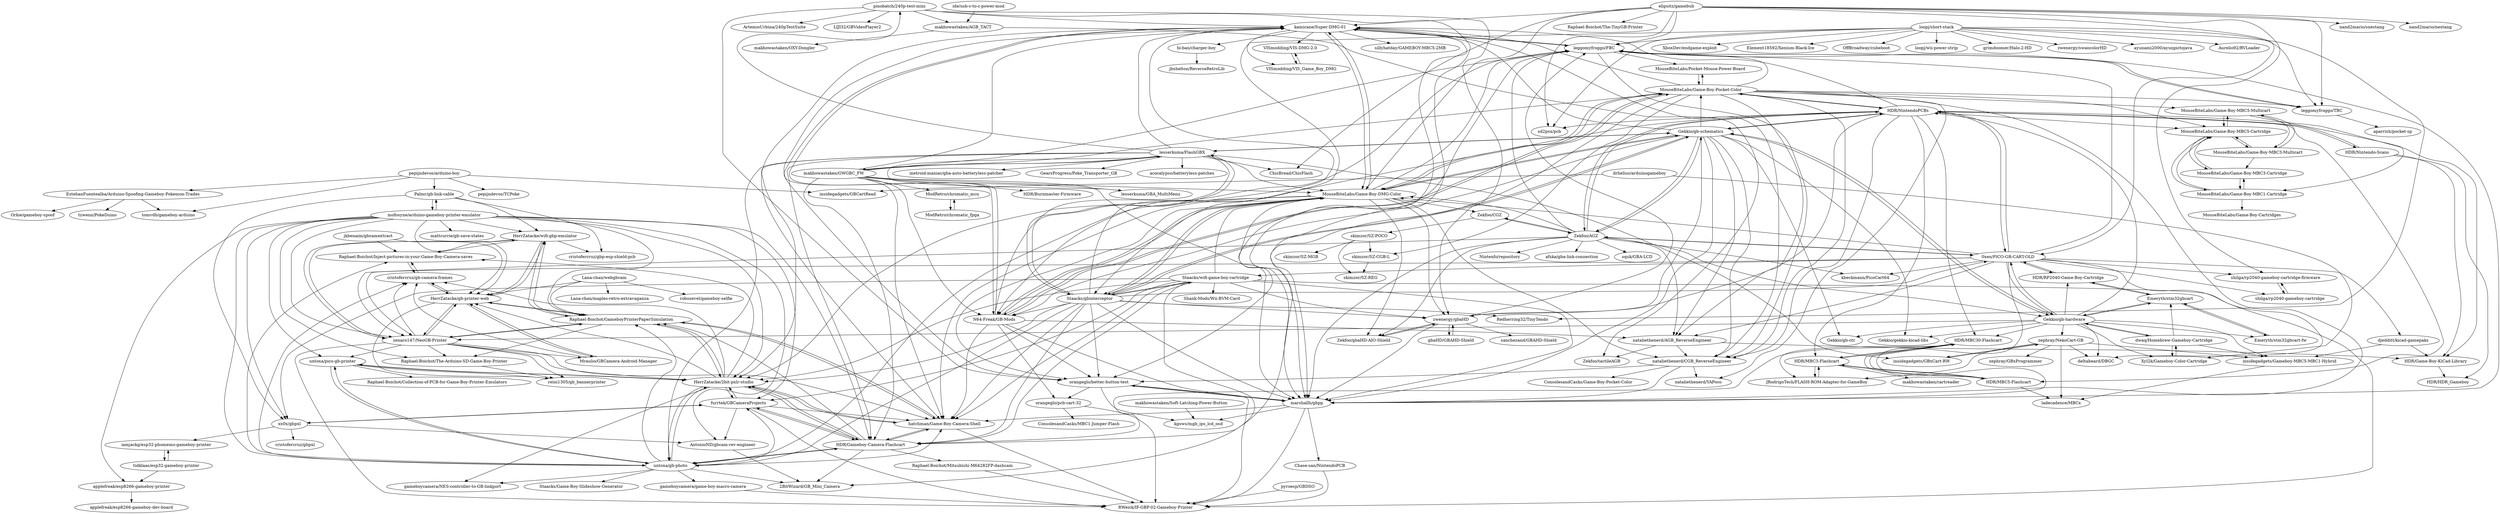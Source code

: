 digraph G {
"EstebanFuentealba/Arduino-Spoofing-Gameboy-Pokemon-Trades" -> "tzwenn/PokeDuino"
"EstebanFuentealba/Arduino-Spoofing-Gameboy-Pokemon-Trades" -> "tomvdb/gameboy-arduino"
"EstebanFuentealba/Arduino-Spoofing-Gameboy-Pokemon-Trades" -> "Orkie/gameboy-spoof"
"pinobatch/240p-test-mini" -> "ArtemioUrbina/240pTestSuite" ["e"=1]
"pinobatch/240p-test-mini" -> "orangeglo/better-button-test"
"pinobatch/240p-test-mini" -> "marshallh/gbpp"
"pinobatch/240p-test-mini" -> "makhowastaken/AGB_TACT"
"pinobatch/240p-test-mini" -> "kamicane/Super-DMG-01"
"pinobatch/240p-test-mini" -> "LIJI32/GBVideoPlayer2" ["e"=1]
"pinobatch/240p-test-mini" -> "zwenergy/gbaHD"
"HDR/Game-Boy-KiCad-Library" -> "HDR/HDR_Gameboy"
"pyroesp/GBDSO" -> "RWeick/IF-GBP-02-Gameboy-Printer"
"HDR/MBC3-Flashcart" -> "HDR/MBC30-Flashcart"
"HDR/MBC3-Flashcart" -> "HDR/MBC5-Flashcart"
"HDR/MBC3-Flashcart" -> "JRodrigoTech/FLASH-ROM-Adapter-for-GameBoy"
"HDR/MBC3-Flashcart" -> "makhowastaken/cartreader"
"insidegadgets/Gameboy-MBC5-MBC1-Hybrid" -> "ladecadence/MBCx"
"jkbenaim/gbcamextract" -> "Raphael-Boichot/Inject-pictures-in-your-Game-Boy-Camera-saves"
"jkbenaim/gbcamextract" -> "HerrZatacke/gb-printer-web"
"tidklaas/esp32-gameboy-printer" -> "iamjackg/esp32-phomemo-gameboy-printer"
"tidklaas/esp32-gameboy-printer" -> "applefreak/esp8266-gameboy-printer"
"Raphael-Boichot/GameboyPrinterPaperSimulation" -> "HerrZatacke/gb-printer-web"
"Raphael-Boichot/GameboyPrinterPaperSimulation" -> "hatchman/Game-Boy-Camera-Shell"
"Raphael-Boichot/GameboyPrinterPaperSimulation" -> "Raphael-Boichot/The-Arduino-SD-Game-Boy-Printer"
"Raphael-Boichot/GameboyPrinterPaperSimulation" -> "HerrZatacke/2bit-pxlr-studio"
"Raphael-Boichot/GameboyPrinterPaperSimulation" -> "zenaro147/NeoGB-Printer"
"Raphael-Boichot/GameboyPrinterPaperSimulation" -> "HerrZatacke/wifi-gbp-emulator"
"zwenergy/gbaHD" -> "gbaHD/GBAHD-Shield"
"zwenergy/gbaHD" -> "Zekfoo/gbaHD-AIO-Shield"
"zwenergy/gbaHD" -> "sanchezand/GBAHD-Shield"
"zwenergy/gbaHD" -> "marshallh/gbpp"
"zwenergy/gbaHD" -> "leggomyfroggo/FBC"
"HDR/NintendoPCBs" -> "HDR/Nintendo-Scans"
"HDR/NintendoPCBs" -> "HDR/MBC30-Flashcart"
"HDR/NintendoPCBs" -> "HDR/MBC3-Flashcart"
"HDR/NintendoPCBs" -> "N64-Freak/GB-Mods"
"HDR/NintendoPCBs" -> "HDR/Game-Boy-KiCad-Library"
"HDR/NintendoPCBs" -> "0xen/PICO-GB-CART-OLD"
"HDR/NintendoPCBs" -> "HDR/MBC5-Flashcart"
"HDR/NintendoPCBs" -> "MouseBiteLabs/Game-Boy-Pocket-Color"
"HDR/NintendoPCBs" -> "nataliethenerd/CGB_ReverseEngineer"
"HDR/NintendoPCBs" -> "kamicane/Super-DMG-01"
"HDR/NintendoPCBs" -> "Zekfoo/AGZ"
"HDR/NintendoPCBs" -> "MouseBiteLabs/Game-Boy-MBC5-Cartridge"
"HDR/NintendoPCBs" -> "sd2psx/pcb" ["e"=1]
"HDR/NintendoPCBs" -> "zwenergy/gbaHD"
"HDR/NintendoPCBs" -> "Gekkio/gb-schematics"
"Emeryth/stm32gbcart" -> "Emeryth/stm32gbcart-fw"
"Emeryth/stm32gbcart" -> "HDR/RP2040-Game-Boy-Cartridge"
"Emeryth/stm32gbcart" -> "Gekkio/gb-hardware"
"Gekkio/gb-schematics" -> "Gekkio/gb-hardware"
"Gekkio/gb-schematics" -> "Zekfoo/AGZ"
"Gekkio/gb-schematics" -> "kamicane/Super-DMG-01"
"Gekkio/gb-schematics" -> "Gekkio/gb-ctr" ["e"=1]
"Gekkio/gb-schematics" -> "MouseBiteLabs/Game-Boy-DMG-Color"
"Gekkio/gb-schematics" -> "N64-Freak/GB-Mods"
"Gekkio/gb-schematics" -> "Staacks/gbinterceptor"
"Gekkio/gb-schematics" -> "nataliethenerd/AGB_ReverseEngineer"
"Gekkio/gb-schematics" -> "marshallh/gbpp"
"Gekkio/gb-schematics" -> "lesserkuma/FlashGBX"
"Gekkio/gb-schematics" -> "zwenergy/gbaHD"
"Gekkio/gb-schematics" -> "MouseBiteLabs/Game-Boy-Pocket-Color"
"Gekkio/gb-schematics" -> "HDR/NintendoPCBs"
"Gekkio/gb-schematics" -> "Gekkio/gekkio-kicad-libs"
"Gekkio/gb-schematics" -> "nataliethenerd/CGB_ReverseEngineer"
"djedditt/kicad-gamepaks" -> "HDR/Game-Boy-KiCad-Library"
"djedditt/kicad-gamepaks" -> "insidegadgets/Gameboy-MBC5-MBC1-Hybrid"
"HDR/MBC5-Flashcart" -> "HDR/MBC3-Flashcart"
"HDR/MBC5-Flashcart" -> "HDR/MBC30-Flashcart"
"HDR/MBC5-Flashcart" -> "ladecadence/MBCx"
"lesserkuma/FlashGBX" -> "metroid-maniac/gba-auto-batteryless-patcher" ["e"=1]
"lesserkuma/FlashGBX" -> "HDR/Gameboy-Camera-Flashcart"
"lesserkuma/FlashGBX" -> "Gekkio/gb-schematics"
"lesserkuma/FlashGBX" -> "makhowastaken/GWGBC_FW"
"lesserkuma/FlashGBX" -> "insidegadgets/GBxCart-RW"
"lesserkuma/FlashGBX" -> "untoxa/gb-photo"
"lesserkuma/FlashGBX" -> "GearsProgress/Poke_Transporter_GB" ["e"=1]
"lesserkuma/FlashGBX" -> "acocalypso/batteryless-patches" ["e"=1]
"lesserkuma/FlashGBX" -> "MouseBiteLabs/Game-Boy-DMG-Color"
"lesserkuma/FlashGBX" -> "Staacks/gbinterceptor"
"lesserkuma/FlashGBX" -> "pinobatch/240p-test-mini"
"lesserkuma/FlashGBX" -> "lesserkuma/GBA_MultiMenu" ["e"=1]
"lesserkuma/FlashGBX" -> "ChisBread/ChisFlash" ["e"=1]
"lesserkuma/FlashGBX" -> "HerrZatacke/2bit-pxlr-studio"
"lesserkuma/FlashGBX" -> "kamicane/Super-DMG-01"
"HDR/MBC30-Flashcart" -> "HDR/MBC3-Flashcart"
"HDR/MBC30-Flashcart" -> "HDR/MBC5-Flashcart"
"HDR/MBC30-Flashcart" -> "JRodrigoTech/FLASH-ROM-Adapter-for-GameBoy"
"HDR/MBC30-Flashcart" -> "HDR/Gameboy-Camera-Flashcart"
"HDR/Gameboy-Camera-Flashcart" -> "hatchman/Game-Boy-Camera-Shell"
"HDR/Gameboy-Camera-Flashcart" -> "HerrZatacke/2bit-pxlr-studio"
"HDR/Gameboy-Camera-Flashcart" -> "untoxa/gb-photo"
"HDR/Gameboy-Camera-Flashcart" -> "2BitWizard/GB_Mini_Camera"
"HDR/Gameboy-Camera-Flashcart" -> "furrtek/GBCameraProjects"
"HDR/Gameboy-Camera-Flashcart" -> "Raphael-Boichot/GameboyPrinterPaperSimulation"
"HDR/Gameboy-Camera-Flashcart" -> "Raphael-Boichot/Mitsubishi-M64282FP-dashcam"
"HerrZatacke/wifi-gbp-emulator" -> "cristofercruz/gbp-esp-shield-pcb"
"HerrZatacke/wifi-gbp-emulator" -> "HerrZatacke/gb-printer-web"
"HerrZatacke/wifi-gbp-emulator" -> "Raphael-Boichot/GameboyPrinterPaperSimulation"
"HerrZatacke/wifi-gbp-emulator" -> "zenaro147/NeoGB-Printer"
"HerrZatacke/wifi-gbp-emulator" -> "Raphael-Boichot/Inject-pictures-in-your-Game-Boy-Camera-saves"
"Raphael-Boichot/The-Arduino-SD-Game-Boy-Printer" -> "reini1305/gb_bannerprinter"
"Emeryth/stm32gbcart-fw" -> "Emeryth/stm32gbcart"
"xx0x/gbpxl" -> "furrtek/GBCameraProjects"
"xx0x/gbpxl" -> "cristofercruz/gbpxl"
"xx0x/gbpxl" -> "AntonioND/gbcam-rev-engineer"
"xx0x/gbpxl" -> "iamjackg/esp32-phomemo-gameboy-printer"
"Xyl2k/Gameboy-Color-Cartridge" -> "dwaq/Homebrew-Gameboy-Cartridge"
"makhowastaken/Soft-Latching-Power-Button" -> "kgsws/mgb_ips_lcd_osd"
"cristofercruz/gb-camera-frames" -> "HerrZatacke/gb-printer-web"
"cristofercruz/gb-camera-frames" -> "Raphael-Boichot/Inject-pictures-in-your-Game-Boy-Camera-saves"
"makhowastaken/AGB_TACT" -> "makhowastaken/OXY-Dongler"
"makhowastaken/AGB_TACT" -> "Zekfoo/tactileAGB"
"HerrZatacke/gb-printer-web" -> "cristofercruz/gb-camera-frames"
"HerrZatacke/gb-printer-web" -> "Raphael-Boichot/GameboyPrinterPaperSimulation"
"HerrZatacke/gb-printer-web" -> "HerrZatacke/wifi-gbp-emulator"
"HerrZatacke/gb-printer-web" -> "Mraulio/GBCamera-Android-Manager"
"HerrZatacke/gb-printer-web" -> "zenaro147/NeoGB-Printer"
"HerrZatacke/gb-printer-web" -> "reini1305/gb_bannerprinter"
"zenaro147/NeoGB-Printer" -> "Raphael-Boichot/GameboyPrinterPaperSimulation"
"zenaro147/NeoGB-Printer" -> "HerrZatacke/wifi-gbp-emulator"
"zenaro147/NeoGB-Printer" -> "Mraulio/GBCamera-Android-Manager"
"zenaro147/NeoGB-Printer" -> "hatchman/Game-Boy-Camera-Shell"
"zenaro147/NeoGB-Printer" -> "HerrZatacke/gb-printer-web"
"zenaro147/NeoGB-Printer" -> "cristofercruz/gb-camera-frames"
"zenaro147/NeoGB-Printer" -> "HerrZatacke/2bit-pxlr-studio"
"zenaro147/NeoGB-Printer" -> "reini1305/gb_bannerprinter"
"zenaro147/NeoGB-Printer" -> "untoxa/pico-gb-printer"
"zenaro147/NeoGB-Printer" -> "Raphael-Boichot/The-Arduino-SD-Game-Boy-Printer"
"zenaro147/NeoGB-Printer" -> "RWeick/IF-GBP-02-Gameboy-Printer"
"Lana-chan/webgbcam" -> "Lana-chan/maples-retro-extravaganza"
"Lana-chan/webgbcam" -> "robozevel/gameboy-selfie"
"Lana-chan/webgbcam" -> "HerrZatacke/gb-printer-web"
"Lana-chan/webgbcam" -> "Raphael-Boichot/GameboyPrinterPaperSimulation"
"ide/usb-c-to-c-power-mod" -> "makhowastaken/AGB_TACT"
"Raphael-Boichot/Inject-pictures-in-your-Game-Boy-Camera-saves" -> "cristofercruz/gb-camera-frames"
"pepijndevos/arduino-boy" -> "EstebanFuentealba/Arduino-Spoofing-Gameboy-Pokemon-Trades"
"pepijndevos/arduino-boy" -> "pepijndevos/TCPoke"
"pepijndevos/arduino-boy" -> "Palmr/gb-link-cable"
"pepijndevos/arduino-boy" -> "tomvdb/gameboy-arduino"
"pepijndevos/arduino-boy" -> "insidegadgets/GBCartRead"
"HDR/Nintendo-Scans" -> "HDR/HDR_Gameboy"
"HDR/Nintendo-Scans" -> "HDR/Game-Boy-KiCad-Library"
"HDR/Nintendo-Scans" -> "HDR/NintendoPCBs"
"dwaq/Homebrew-Gameboy-Cartridge" -> "Xyl2k/Gameboy-Color-Cartridge"
"dwaq/Homebrew-Gameboy-Cartridge" -> "Gekkio/gb-hardware"
"dwaq/Homebrew-Gameboy-Cartridge" -> "insidegadgets/Gameboy-MBC5-MBC1-Hybrid"
"dwaq/Homebrew-Gameboy-Cartridge" -> "Emeryth/stm32gbcart"
"0xen/PICO-GB-CART-OLD" -> "HDR/RP2040-Game-Boy-Cartridge"
"0xen/PICO-GB-CART-OLD" -> "Gekkio/gb-hardware"
"0xen/PICO-GB-CART-OLD" -> "deltabeard/DBGC"
"0xen/PICO-GB-CART-OLD" -> "kbeckmann/PicoCart64" ["e"=1]
"0xen/PICO-GB-CART-OLD" -> "shilga/rp2040-gameboy-cartridge"
"0xen/PICO-GB-CART-OLD" -> "HDR/NintendoPCBs"
"0xen/PICO-GB-CART-OLD" -> "marshallh/gbpp"
"0xen/PICO-GB-CART-OLD" -> "leggomyfroggo/FBC"
"0xen/PICO-GB-CART-OLD" -> "shilga/rp2040-gameboy-cartridge-firmware"
"0xen/PICO-GB-CART-OLD" -> "zenaro147/NeoGB-Printer"
"0xen/PICO-GB-CART-OLD" -> "MouseBiteLabs/Game-Boy-DMG-Color"
"0xen/PICO-GB-CART-OLD" -> "Zekfoo/AGZ"
"0xen/PICO-GB-CART-OLD" -> "nataliethenerd/AGB_ReverseEngineer"
"0xen/PICO-GB-CART-OLD" -> "Staacks/wifi-game-boy-cartridge"
"0xen/PICO-GB-CART-OLD" -> "djedditt/kicad-gamepaks"
"HDR/RP2040-Game-Boy-Cartridge" -> "0xen/PICO-GB-CART-OLD"
"HDR/RP2040-Game-Boy-Cartridge" -> "Emeryth/stm32gbcart"
"AntonioND/gbcam-rev-engineer" -> "2BitWizard/GB_Mini_Camera"
"gbaHD/GBAHD-Shield" -> "zwenergy/gbaHD"
"Gekkio/gb-hardware" -> "Gekkio/gb-ctr" ["e"=1]
"Gekkio/gb-hardware" -> "0xen/PICO-GB-CART-OLD"
"Gekkio/gb-hardware" -> "Emeryth/stm32gbcart"
"Gekkio/gb-hardware" -> "dwaq/Homebrew-Gameboy-Cartridge"
"Gekkio/gb-hardware" -> "Gekkio/gb-schematics"
"Gekkio/gb-hardware" -> "Gekkio/gekkio-kicad-libs"
"Gekkio/gb-hardware" -> "Emeryth/stm32gbcart-fw"
"Gekkio/gb-hardware" -> "insidegadgets/Gameboy-MBC5-MBC1-Hybrid"
"Gekkio/gb-hardware" -> "zephray/NekoCart-GB"
"Gekkio/gb-hardware" -> "Xyl2k/Gameboy-Color-Cartridge"
"Gekkio/gb-hardware" -> "zenaro147/NeoGB-Printer"
"Gekkio/gb-hardware" -> "HDR/NintendoPCBs"
"Gekkio/gb-hardware" -> "HDR/RP2040-Game-Boy-Cartridge"
"Gekkio/gb-hardware" -> "HDR/MBC30-Flashcart"
"Gekkio/gb-hardware" -> "deltabeard/DBGC"
"Zekfoo/AGZ" -> "Zekfoo/CGZ"
"Zekfoo/AGZ" -> "Nintenfo/repository"
"Zekfoo/AGZ" -> "Gekkio/gb-schematics"
"Zekfoo/AGZ" -> "MouseBiteLabs/Game-Boy-DMG-Color"
"Zekfoo/AGZ" -> "nataliethenerd/AGB_ReverseEngineer"
"Zekfoo/AGZ" -> "0xen/PICO-GB-CART-OLD"
"Zekfoo/AGZ" -> "HDR/NintendoPCBs"
"Zekfoo/AGZ" -> "Zekfoo/gbaHD-AIO-Shield"
"Zekfoo/AGZ" -> "marshallh/gbpp"
"Zekfoo/AGZ" -> "Gekkio/gb-hardware"
"Zekfoo/AGZ" -> "afska/gba-link-connection" ["e"=1]
"Zekfoo/AGZ" -> "kbeckmann/PicoCart64" ["e"=1]
"Zekfoo/AGZ" -> "leggomyfroggo/FBC"
"Zekfoo/AGZ" -> "zenaro147/NeoGB-Printer"
"Zekfoo/AGZ" -> "squk/GBA-LCD"
"MouseBiteLabs/Game-Boy-DMG-Color" -> "MouseBiteLabs/Game-Boy-Pocket-Color"
"MouseBiteLabs/Game-Boy-DMG-Color" -> "kamicane/Super-DMG-01"
"MouseBiteLabs/Game-Boy-DMG-Color" -> "N64-Freak/GB-Mods"
"MouseBiteLabs/Game-Boy-DMG-Color" -> "marshallh/gbpp"
"MouseBiteLabs/Game-Boy-DMG-Color" -> "orangeglo/better-button-test"
"MouseBiteLabs/Game-Boy-DMG-Color" -> "leggomyfroggo/FBC"
"MouseBiteLabs/Game-Boy-DMG-Color" -> "Zekfoo/gbaHD-AIO-Shield"
"MouseBiteLabs/Game-Boy-DMG-Color" -> "Zekfoo/CGZ"
"MouseBiteLabs/Game-Boy-DMG-Color" -> "nataliethenerd/CGB_ReverseEngineer"
"MouseBiteLabs/Game-Boy-DMG-Color" -> "zwenergy/gbaHD"
"MouseBiteLabs/Game-Boy-DMG-Color" -> "Staacks/gbinterceptor"
"MouseBiteLabs/Game-Boy-DMG-Color" -> "Gekkio/gb-schematics"
"MouseBiteLabs/Game-Boy-DMG-Color" -> "HerrZatacke/2bit-pxlr-studio"
"MouseBiteLabs/Game-Boy-DMG-Color" -> "hatchman/Game-Boy-Camera-Shell"
"MouseBiteLabs/Game-Boy-DMG-Color" -> "untoxa/gb-photo"
"furrtek/GBCameraProjects" -> "HerrZatacke/2bit-pxlr-studio"
"furrtek/GBCameraProjects" -> "hatchman/Game-Boy-Camera-Shell"
"furrtek/GBCameraProjects" -> "RWeick/IF-GBP-02-Gameboy-Printer"
"furrtek/GBCameraProjects" -> "HDR/Gameboy-Camera-Flashcart"
"furrtek/GBCameraProjects" -> "xx0x/gbpxl"
"furrtek/GBCameraProjects" -> "AntonioND/gbcam-rev-engineer"
"HerrZatacke/2bit-pxlr-studio" -> "HDR/Gameboy-Camera-Flashcart"
"HerrZatacke/2bit-pxlr-studio" -> "hatchman/Game-Boy-Camera-Shell"
"HerrZatacke/2bit-pxlr-studio" -> "untoxa/gb-photo"
"HerrZatacke/2bit-pxlr-studio" -> "cristofercruz/gb-camera-frames"
"HerrZatacke/2bit-pxlr-studio" -> "gameboycamera/NES-controller-to-GB-linkport"
"HerrZatacke/2bit-pxlr-studio" -> "Raphael-Boichot/GameboyPrinterPaperSimulation"
"HerrZatacke/2bit-pxlr-studio" -> "furrtek/GBCameraProjects"
"HerrZatacke/2bit-pxlr-studio" -> "untoxa/pico-gb-printer"
"HerrZatacke/2bit-pxlr-studio" -> "Raphael-Boichot/Inject-pictures-in-your-Game-Boy-Camera-saves"
"HerrZatacke/2bit-pxlr-studio" -> "HerrZatacke/gb-printer-web"
"Staacks/wifi-game-boy-cartridge" -> "Staacks/gbinterceptor"
"Staacks/wifi-game-boy-cartridge" -> "hatchman/Game-Boy-Camera-Shell"
"Staacks/wifi-game-boy-cartridge" -> "xx0x/gbpxl"
"Staacks/wifi-game-boy-cartridge" -> "marshallh/gbpp"
"Staacks/wifi-game-boy-cartridge" -> "RWeick/IF-GBP-02-Gameboy-Printer"
"Staacks/wifi-game-boy-cartridge" -> "furrtek/GBCameraProjects"
"Staacks/wifi-game-boy-cartridge" -> "HerrZatacke/2bit-pxlr-studio"
"Staacks/wifi-game-boy-cartridge" -> "MouseBiteLabs/Game-Boy-DMG-Color"
"Staacks/wifi-game-boy-cartridge" -> "zwenergy/gbaHD"
"Staacks/wifi-game-boy-cartridge" -> "HDR/Gameboy-Camera-Flashcart"
"Staacks/wifi-game-boy-cartridge" -> "Shank-Mods/Wii-BVM-Card"
"Staacks/wifi-game-boy-cartridge" -> "2BitWizard/GB_Mini_Camera"
"Zekfoo/CGZ" -> "Zekfoo/AGZ"
"Zekfoo/CGZ" -> "skimzor/SZ-POCO"
"Zekfoo/gbaHD-AIO-Shield" -> "zwenergy/gbaHD"
"marshallh/gbpp" -> "orangeglo/better-button-test"
"marshallh/gbpp" -> "RWeick/IF-GBP-02-Gameboy-Printer"
"marshallh/gbpp" -> "kgsws/mgb_ips_lcd_osd"
"marshallh/gbpp" -> "Chase-san/NintendoPCB"
"marshallh/gbpp" -> "hatchman/Game-Boy-Camera-Shell"
"iamjackg/esp32-phomemo-gameboy-printer" -> "tidklaas/esp32-gameboy-printer"
"hi-ban/charger-boy" -> "jbshelton/ReverseRetroLib"
"orangeglo/better-button-test" -> "RWeick/IF-GBP-02-Gameboy-Printer"
"orangeglo/better-button-test" -> "marshallh/gbpp"
"orangeglo/better-button-test" -> "orangeglo/pcb-cart-32"
"orangeglo/better-button-test" -> "kgsws/mgb_ips_lcd_osd"
"untoxa/gb-photo" -> "HerrZatacke/2bit-pxlr-studio"
"untoxa/gb-photo" -> "HDR/Gameboy-Camera-Flashcart"
"untoxa/gb-photo" -> "hatchman/Game-Boy-Camera-Shell"
"untoxa/gb-photo" -> "untoxa/pico-gb-printer"
"untoxa/gb-photo" -> "2BitWizard/GB_Mini_Camera"
"untoxa/gb-photo" -> "cristofercruz/gb-camera-frames"
"untoxa/gb-photo" -> "furrtek/GBCameraProjects"
"untoxa/gb-photo" -> "Raphael-Boichot/GameboyPrinterPaperSimulation"
"untoxa/gb-photo" -> "Raphael-Boichot/Inject-pictures-in-your-Game-Boy-Camera-saves"
"untoxa/gb-photo" -> "gameboycamera/game-boy-macro-camera"
"untoxa/gb-photo" -> "gameboycamera/NES-controller-to-GB-linkport"
"untoxa/gb-photo" -> "Staacks/Game-Boy-Slideshow-Generator"
"hatchman/Game-Boy-Camera-Shell" -> "HDR/Gameboy-Camera-Flashcart"
"hatchman/Game-Boy-Camera-Shell" -> "HerrZatacke/2bit-pxlr-studio"
"hatchman/Game-Boy-Camera-Shell" -> "RWeick/IF-GBP-02-Gameboy-Printer"
"hatchman/Game-Boy-Camera-Shell" -> "Raphael-Boichot/GameboyPrinterPaperSimulation"
"MouseBiteLabs/Game-Boy-Pocket-Color" -> "MouseBiteLabs/Pocket-Mouse-Power-Board"
"MouseBiteLabs/Game-Boy-Pocket-Color" -> "MouseBiteLabs/Game-Boy-DMG-Color"
"MouseBiteLabs/Game-Boy-Pocket-Color" -> "N64-Freak/GB-Mods"
"MouseBiteLabs/Game-Boy-Pocket-Color" -> "leggomyfroggo/FBC"
"MouseBiteLabs/Game-Boy-Pocket-Color" -> "kamicane/Super-DMG-01"
"MouseBiteLabs/Game-Boy-Pocket-Color" -> "leggomyfroggo/TBC"
"MouseBiteLabs/Game-Boy-Pocket-Color" -> "nataliethenerd/YAPoco"
"MouseBiteLabs/Game-Boy-Pocket-Color" -> "marshallh/gbpp"
"MouseBiteLabs/Game-Boy-Pocket-Color" -> "nataliethenerd/AGB_ReverseEngineer"
"MouseBiteLabs/Game-Boy-Pocket-Color" -> "MouseBiteLabs/Game-Boy-MBC5-Cartridge"
"MouseBiteLabs/Game-Boy-Pocket-Color" -> "MouseBiteLabs/Game-Boy-MBC5-Multicart"
"MouseBiteLabs/Game-Boy-Pocket-Color" -> "HDR/NintendoPCBs"
"MouseBiteLabs/Game-Boy-Pocket-Color" -> "nataliethenerd/CGB_ReverseEngineer"
"MouseBiteLabs/Game-Boy-Pocket-Color" -> "skimzor/SZ-CGB-L"
"MouseBiteLabs/Game-Boy-Pocket-Color" -> "HDR/Gameboy-Camera-Flashcart"
"Staacks/gbinterceptor" -> "Staacks/wifi-game-boy-cartridge"
"Staacks/gbinterceptor" -> "hatchman/Game-Boy-Camera-Shell"
"Staacks/gbinterceptor" -> "kamicane/Super-DMG-01"
"Staacks/gbinterceptor" -> "HerrZatacke/2bit-pxlr-studio"
"Staacks/gbinterceptor" -> "MouseBiteLabs/Game-Boy-DMG-Color"
"Staacks/gbinterceptor" -> "HDR/Gameboy-Camera-Flashcart"
"Staacks/gbinterceptor" -> "Gekkio/gb-schematics"
"Staacks/gbinterceptor" -> "N64-Freak/GB-Mods"
"Staacks/gbinterceptor" -> "Redherring32/TinyTendo" ["e"=1]
"Staacks/gbinterceptor" -> "zwenergy/gbaHD"
"Staacks/gbinterceptor" -> "untoxa/gb-photo"
"Staacks/gbinterceptor" -> "marshallh/gbpp"
"Staacks/gbinterceptor" -> "0xen/PICO-GB-CART-OLD"
"Staacks/gbinterceptor" -> "orangeglo/better-button-test"
"Staacks/gbinterceptor" -> "lesserkuma/FlashGBX"
"untoxa/pico-gb-printer" -> "HerrZatacke/2bit-pxlr-studio"
"untoxa/pico-gb-printer" -> "untoxa/gb-photo"
"untoxa/pico-gb-printer" -> "Raphael-Boichot/Collection-of-PCB-for-Game-Boy-Printer-Emulators"
"untoxa/pico-gb-printer" -> "reini1305/gb_bannerprinter"
"kamicane/Super-DMG-01" -> "MouseBiteLabs/Game-Boy-DMG-Color"
"kamicane/Super-DMG-01" -> "marshallh/gbpp"
"kamicane/Super-DMG-01" -> "orangeglo/better-button-test"
"kamicane/Super-DMG-01" -> "hatchman/Game-Boy-Camera-Shell"
"kamicane/Super-DMG-01" -> "N64-Freak/GB-Mods"
"kamicane/Super-DMG-01" -> "VISmodding/VIS-DMG-2.0"
"kamicane/Super-DMG-01" -> "nataliethenerd/CGB_ReverseEngineer"
"kamicane/Super-DMG-01" -> "hi-ban/charger-boy"
"kamicane/Super-DMG-01" -> "VISmodding/VIS_Game_Boy_DMG"
"kamicane/Super-DMG-01" -> "leggomyfroggo/FBC"
"kamicane/Super-DMG-01" -> "sillyhatday/GAMEBOY-MBC5-2MB" ["e"=1]
"N64-Freak/GB-Mods" -> "MouseBiteLabs/Game-Boy-DMG-Color"
"N64-Freak/GB-Mods" -> "marshallh/gbpp"
"N64-Freak/GB-Mods" -> "kamicane/Super-DMG-01"
"N64-Freak/GB-Mods" -> "MouseBiteLabs/Game-Boy-Pocket-Color"
"N64-Freak/GB-Mods" -> "hatchman/Game-Boy-Camera-Shell"
"N64-Freak/GB-Mods" -> "orangeglo/better-button-test"
"N64-Freak/GB-Mods" -> "nataliethenerd/AGB_ReverseEngineer"
"N64-Freak/GB-Mods" -> "orangeglo/pcb-cart-32"
"N64-Freak/GB-Mods" -> "leggomyfroggo/FBC"
"skimzor/SZ-POCO" -> "skimzor/SZ-REG"
"skimzor/SZ-POCO" -> "skimzor/SZ-MGB"
"skimzor/SZ-POCO" -> "skimzor/SZ-CGB-L"
"Raphael-Boichot/Mitsubishi-M64282FP-dashcam" -> "RWeick/IF-GBP-02-Gameboy-Printer"
"Mraulio/GBCamera-Android-Manager" -> "cristofercruz/gb-camera-frames"
"Mraulio/GBCamera-Android-Manager" -> "HerrZatacke/gb-printer-web"
"Palmr/gb-link-cable" -> "cristofercruz/gbp-esp-shield-pcb"
"Palmr/gb-link-cable" -> "HerrZatacke/wifi-gbp-emulator"
"Palmr/gb-link-cable" -> "xx0x/gbpxl"
"Palmr/gb-link-cable" -> "mofosyne/arduino-gameboy-printer-emulator"
"elipsitz/gamebub" -> "shilga/rp2040-gameboy-cartridge-firmware"
"elipsitz/gamebub" -> "ChisBread/ChisFlash" ["e"=1]
"elipsitz/gamebub" -> "nand2mario/snestang" ["e"=1]
"elipsitz/gamebub" -> "kamicane/Super-DMG-01"
"elipsitz/gamebub" -> "nand2mario/nestang" ["e"=1]
"elipsitz/gamebub" -> "sd2psx/pcb" ["e"=1]
"elipsitz/gamebub" -> "leggomyfroggo/TBC"
"elipsitz/gamebub" -> "MouseBiteLabs/Game-Boy-DMG-Color"
"elipsitz/gamebub" -> "Raphael-Boichot/The-TinyGB-Printer"
"elipsitz/gamebub" -> "leggomyfroggo/FBC"
"elipsitz/gamebub" -> "0xen/PICO-GB-CART-OLD"
"MouseBiteLabs/Game-Boy-MBC3-Cartridge" -> "MouseBiteLabs/Game-Boy-MBC5-Cartridge"
"MouseBiteLabs/Game-Boy-MBC3-Cartridge" -> "MouseBiteLabs/Game-Boy-MBC1-Cartridge"
"Chase-san/NintendoPCB" -> "RWeick/IF-GBP-02-Gameboy-Printer"
"gameboycamera/game-boy-macro-camera" -> "RWeick/IF-GBP-02-Gameboy-Printer"
"MouseBiteLabs/Pocket-Mouse-Power-Board" -> "MouseBiteLabs/Game-Boy-Pocket-Color"
"leggomyfroggo/FBC" -> "marshallh/gbpp"
"leggomyfroggo/FBC" -> "leggomyfroggo/TBC"
"leggomyfroggo/FBC" -> "orangeglo/better-button-test"
"leggomyfroggo/FBC" -> "MouseBiteLabs/Pocket-Mouse-Power-Board"
"leggomyfroggo/FBC" -> "kamicane/Super-DMG-01"
"leggomyfroggo/FBC" -> "nataliethenerd/CGB_ReverseEngineer"
"skimzor/SZ-CGB-L" -> "skimzor/SZ-REG"
"nataliethenerd/AGB_ReverseEngineer" -> "nataliethenerd/CGB_ReverseEngineer"
"nataliethenerd/AGB_ReverseEngineer" -> "HDR/Game-Boy-KiCad-Library"
"nataliethenerd/AGB_ReverseEngineer" -> "Zekfoo/tactileAGB"
"MouseBiteLabs/Game-Boy-MBC5-Cartridge" -> "MouseBiteLabs/Game-Boy-MBC3-Cartridge"
"MouseBiteLabs/Game-Boy-MBC5-Cartridge" -> "MouseBiteLabs/Game-Boy-MBC1-Cartridge"
"MouseBiteLabs/Game-Boy-MBC5-Cartridge" -> "MouseBiteLabs/Game-Boy-MBC5-Multicart"
"MouseBiteLabs/Game-Boy-MBC5-Cartridge" -> "MouseBiteLabs/Game-Boy-MBC3-Multicart"
"VISmodding/VIS_Game_Boy_DMG" -> "VISmodding/VIS-DMG-2.0"
"MouseBiteLabs/Game-Boy-MBC1-Cartridge" -> "MouseBiteLabs/Game-Boy-MBC5-Cartridge"
"MouseBiteLabs/Game-Boy-MBC1-Cartridge" -> "MouseBiteLabs/Game-Boy-MBC3-Cartridge"
"MouseBiteLabs/Game-Boy-MBC1-Cartridge" -> "MouseBiteLabs/Game-Boy-Cartridges"
"orangeglo/pcb-cart-32" -> "ConsolesandCasks/MBC1-Jumper-Flash"
"orangeglo/pcb-cart-32" -> "RWeick/IF-GBP-02-Gameboy-Printer"
"makhowastaken/GWGBC_FW" -> "N64-Freak/GB-Mods"
"makhowastaken/GWGBC_FW" -> "marshallh/gbpp"
"makhowastaken/GWGBC_FW" -> "lesserkuma/FlashGBX"
"makhowastaken/GWGBC_FW" -> "hatchman/Game-Boy-Camera-Shell"
"makhowastaken/GWGBC_FW" -> "HDR/Burnmaster-Firmware"
"makhowastaken/GWGBC_FW" -> "MouseBiteLabs/Game-Boy-Pocket-Color"
"makhowastaken/GWGBC_FW" -> "kamicane/Super-DMG-01"
"makhowastaken/GWGBC_FW" -> "MouseBiteLabs/Game-Boy-DMG-Color"
"makhowastaken/GWGBC_FW" -> "HDR/Gameboy-Camera-Flashcart"
"makhowastaken/GWGBC_FW" -> "ModRetro/chromatic_mcu"
"makhowastaken/GWGBC_FW" -> "leggomyfroggo/FBC"
"makhowastaken/GWGBC_FW" -> "lesserkuma/GBA_MultiMenu" ["e"=1]
"loopj/short-stack" -> "Staacks/gbinterceptor"
"loopj/short-stack" -> "leggomyfroggo/FBC"
"loopj/short-stack" -> "loopj/wii-power-strip"
"loopj/short-stack" -> "sd2psx/pcb" ["e"=1]
"loopj/short-stack" -> "leggomyfroggo/TBC"
"loopj/short-stack" -> "Redherring32/TinyTendo" ["e"=1]
"loopj/short-stack" -> "grimdoomer/Halo-2-HD" ["e"=1]
"loopj/short-stack" -> "zwenergy/swancolorHD"
"loopj/short-stack" -> "ayunami2000/ayunpictojava"
"loopj/short-stack" -> "Aurelio92/RVLoader" ["e"=1]
"loopj/short-stack" -> "XboxDev/endgame-exploit" ["e"=1]
"loopj/short-stack" -> "Element18592/Xenium-Black-Ice" ["e"=1]
"loopj/short-stack" -> "OffBroadway/cubeboot" ["e"=1]
"drhelius/arduinogameboy" -> "Xyl2k/Gameboy-Color-Cartridge"
"drhelius/arduinogameboy" -> "insidegadgets/GBCartRead"
"MouseBiteLabs/Game-Boy-MBC3-Multicart" -> "MouseBiteLabs/Game-Boy-MBC5-Multicart"
"MouseBiteLabs/Game-Boy-MBC3-Multicart" -> "MouseBiteLabs/Game-Boy-MBC5-Cartridge"
"MouseBiteLabs/Game-Boy-MBC3-Multicart" -> "MouseBiteLabs/Game-Boy-MBC3-Cartridge"
"shilga/rp2040-gameboy-cartridge-firmware" -> "shilga/rp2040-gameboy-cartridge"
"nataliethenerd/CGB_ReverseEngineer" -> "ConsolesandCasks/Game-Boy-Pocket-Color"
"nataliethenerd/CGB_ReverseEngineer" -> "nataliethenerd/YAPoco"
"nataliethenerd/CGB_ReverseEngineer" -> "orangeglo/better-button-test"
"nataliethenerd/CGB_ReverseEngineer" -> "marshallh/gbpp"
"shilga/rp2040-gameboy-cartridge" -> "shilga/rp2040-gameboy-cartridge-firmware"
"MouseBiteLabs/Game-Boy-MBC5-Multicart" -> "MouseBiteLabs/Game-Boy-MBC3-Multicart"
"MouseBiteLabs/Game-Boy-MBC5-Multicart" -> "MouseBiteLabs/Game-Boy-MBC5-Cartridge"
"MouseBiteLabs/Game-Boy-MBC5-Multicart" -> "MouseBiteLabs/Game-Boy-MBC1-Cartridge"
"VISmodding/VIS-DMG-2.0" -> "VISmodding/VIS_Game_Boy_DMG"
"zephray/NekoCart-GB" -> "insidegadgets/Gameboy-MBC5-MBC1-Hybrid"
"zephray/NekoCart-GB" -> "ladecadence/MBCx"
"zephray/NekoCart-GB" -> "insidegadgets/GBxCart-RW"
"zephray/NekoCart-GB" -> "deltabeard/DBGC"
"zephray/NekoCart-GB" -> "JRodrigoTech/FLASH-ROM-Adapter-for-GameBoy"
"zephray/NekoCart-GB" -> "zephray/GBxProgrammer"
"applefreak/esp8266-gameboy-printer" -> "applefreak/esp8266-gameboy-dev-board"
"mofosyne/arduino-gameboy-printer-emulator" -> "xx0x/gbpxl"
"mofosyne/arduino-gameboy-printer-emulator" -> "Palmr/gb-link-cable"
"mofosyne/arduino-gameboy-printer-emulator" -> "zenaro147/NeoGB-Printer"
"mofosyne/arduino-gameboy-printer-emulator" -> "untoxa/pico-gb-printer"
"mofosyne/arduino-gameboy-printer-emulator" -> "furrtek/GBCameraProjects"
"mofosyne/arduino-gameboy-printer-emulator" -> "HerrZatacke/2bit-pxlr-studio"
"mofosyne/arduino-gameboy-printer-emulator" -> "Raphael-Boichot/GameboyPrinterPaperSimulation"
"mofosyne/arduino-gameboy-printer-emulator" -> "AntonioND/gbcam-rev-engineer"
"mofosyne/arduino-gameboy-printer-emulator" -> "HerrZatacke/gb-printer-web"
"mofosyne/arduino-gameboy-printer-emulator" -> "HerrZatacke/wifi-gbp-emulator"
"mofosyne/arduino-gameboy-printer-emulator" -> "applefreak/esp8266-gameboy-printer"
"mofosyne/arduino-gameboy-printer-emulator" -> "untoxa/gb-photo"
"mofosyne/arduino-gameboy-printer-emulator" -> "HDR/Gameboy-Camera-Flashcart"
"mofosyne/arduino-gameboy-printer-emulator" -> "Raphael-Boichot/The-Arduino-SD-Game-Boy-Printer"
"mofosyne/arduino-gameboy-printer-emulator" -> "mattcurrie/gb-save-states" ["e"=1]
"insidegadgets/GBxCart-RW" -> "zephray/NekoCart-GB"
"leggomyfroggo/TBC" -> "leggomyfroggo/FBC"
"leggomyfroggo/TBC" -> "aparrish/pocket-sp"
"JRodrigoTech/FLASH-ROM-Adapter-for-GameBoy" -> "HDR/MBC3-Flashcart"
"ModRetro/chromatic_fpga" -> "ModRetro/chromatic_mcu"
"ModRetro/chromatic_mcu" -> "ModRetro/chromatic_fpga"
"EstebanFuentealba/Arduino-Spoofing-Gameboy-Pokemon-Trades" ["l"="-13.235,3.94"]
"tzwenn/PokeDuino" ["l"="-13.248,3.917"]
"tomvdb/gameboy-arduino" ["l"="-13.217,3.947"]
"Orkie/gameboy-spoof" ["l"="-13.259,3.936"]
"pinobatch/240p-test-mini" ["l"="-12.953,4.046"]
"ArtemioUrbina/240pTestSuite" ["l"="-12.701,2.702"]
"orangeglo/better-button-test" ["l"="-12.982,4.06"]
"marshallh/gbpp" ["l"="-13,4.065"]
"makhowastaken/AGB_TACT" ["l"="-12.885,4.055"]
"kamicane/Super-DMG-01" ["l"="-12.993,4.086"]
"LIJI32/GBVideoPlayer2" ["l"="-15.542,1.37"]
"zwenergy/gbaHD" ["l"="-12.983,4.048"]
"HDR/Game-Boy-KiCad-Library" ["l"="-13.028,4.152"]
"HDR/HDR_Gameboy" ["l"="-13.042,4.185"]
"pyroesp/GBDSO" ["l"="-12.979,3.968"]
"RWeick/IF-GBP-02-Gameboy-Printer" ["l"="-13.014,4.016"]
"HDR/MBC3-Flashcart" ["l"="-13.095,4.091"]
"HDR/MBC30-Flashcart" ["l"="-13.074,4.082"]
"HDR/MBC5-Flashcart" ["l"="-13.078,4.1"]
"JRodrigoTech/FLASH-ROM-Adapter-for-GameBoy" ["l"="-13.115,4.083"]
"makhowastaken/cartreader" ["l"="-13.137,4.084"]
"insidegadgets/Gameboy-MBC5-MBC1-Hybrid" ["l"="-13.108,4.138"]
"ladecadence/MBCx" ["l"="-13.115,4.12"]
"jkbenaim/gbcamextract" ["l"="-13.112,3.985"]
"Raphael-Boichot/Inject-pictures-in-your-Game-Boy-Camera-saves" ["l"="-13.077,3.992"]
"HerrZatacke/gb-printer-web" ["l"="-13.092,4.012"]
"tidklaas/esp32-gameboy-printer" ["l"="-13.084,3.893"]
"iamjackg/esp32-phomemo-gameboy-printer" ["l"="-13.072,3.913"]
"applefreak/esp8266-gameboy-printer" ["l"="-13.098,3.919"]
"Raphael-Boichot/GameboyPrinterPaperSimulation" ["l"="-13.074,4.016"]
"hatchman/Game-Boy-Camera-Shell" ["l"="-13.03,4.036"]
"Raphael-Boichot/The-Arduino-SD-Game-Boy-Printer" ["l"="-13.103,4.008"]
"HerrZatacke/2bit-pxlr-studio" ["l"="-13.051,4.015"]
"zenaro147/NeoGB-Printer" ["l"="-13.071,4.033"]
"HerrZatacke/wifi-gbp-emulator" ["l"="-13.096,3.995"]
"gbaHD/GBAHD-Shield" ["l"="-12.962,4.018"]
"Zekfoo/gbaHD-AIO-Shield" ["l"="-12.972,4.07"]
"sanchezand/GBAHD-Shield" ["l"="-12.948,4.024"]
"leggomyfroggo/FBC" ["l"="-12.984,4.104"]
"HDR/NintendoPCBs" ["l"="-13.027,4.107"]
"HDR/Nintendo-Scans" ["l"="-13.042,4.147"]
"N64-Freak/GB-Mods" ["l"="-12.991,4.073"]
"0xen/PICO-GB-CART-OLD" ["l"="-13.044,4.115"]
"MouseBiteLabs/Game-Boy-Pocket-Color" ["l"="-12.977,4.09"]
"nataliethenerd/CGB_ReverseEngineer" ["l"="-13.003,4.096"]
"Zekfoo/AGZ" ["l"="-13.01,4.113"]
"MouseBiteLabs/Game-Boy-MBC5-Cartridge" ["l"="-12.929,4.113"]
"sd2psx/pcb" ["l"="-12.821,2.8"]
"Gekkio/gb-schematics" ["l"="-13.027,4.086"]
"Emeryth/stm32gbcart" ["l"="-13.098,4.154"]
"Emeryth/stm32gbcart-fw" ["l"="-13.111,4.166"]
"HDR/RP2040-Game-Boy-Cartridge" ["l"="-13.075,4.144"]
"Gekkio/gb-hardware" ["l"="-13.081,4.12"]
"Gekkio/gb-ctr" ["l"="-15.689,1.407"]
"MouseBiteLabs/Game-Boy-DMG-Color" ["l"="-13.01,4.074"]
"Staacks/gbinterceptor" ["l"="-13.011,4.055"]
"nataliethenerd/AGB_ReverseEngineer" ["l"="-12.991,4.118"]
"lesserkuma/FlashGBX" ["l"="-13.014,4.035"]
"Gekkio/gekkio-kicad-libs" ["l"="-13.059,4.13"]
"djedditt/kicad-gamepaks" ["l"="-13.069,4.161"]
"metroid-maniac/gba-auto-batteryless-patcher" ["l"="-15.528,0.996"]
"HDR/Gameboy-Camera-Flashcart" ["l"="-13.034,4.019"]
"makhowastaken/GWGBC_FW" ["l"="-13.028,4.06"]
"insidegadgets/GBxCart-RW" ["l"="-13.095,4.07"]
"untoxa/gb-photo" ["l"="-13.037,4.002"]
"GearsProgress/Poke_Transporter_GB" ["l"="-13.787,3.207"]
"acocalypso/batteryless-patches" ["l"="-15.515,0.958"]
"lesserkuma/GBA_MultiMenu" ["l"="-15.509,0.986"]
"ChisBread/ChisFlash" ["l"="-15.504,1.06"]
"2BitWizard/GB_Mini_Camera" ["l"="-13.028,3.99"]
"furrtek/GBCameraProjects" ["l"="-13.045,3.991"]
"Raphael-Boichot/Mitsubishi-M64282FP-dashcam" ["l"="-12.999,3.991"]
"cristofercruz/gbp-esp-shield-pcb" ["l"="-13.13,3.975"]
"reini1305/gb_bannerprinter" ["l"="-13.085,4.002"]
"xx0x/gbpxl" ["l"="-13.065,3.961"]
"cristofercruz/gbpxl" ["l"="-13.062,3.933"]
"AntonioND/gbcam-rev-engineer" ["l"="-13.047,3.956"]
"Xyl2k/Gameboy-Color-Cartridge" ["l"="-13.15,4.121"]
"dwaq/Homebrew-Gameboy-Cartridge" ["l"="-13.128,4.138"]
"makhowastaken/Soft-Latching-Power-Button" ["l"="-12.909,4.066"]
"kgsws/mgb_ips_lcd_osd" ["l"="-12.95,4.063"]
"cristofercruz/gb-camera-frames" ["l"="-13.072,4.007"]
"makhowastaken/OXY-Dongler" ["l"="-12.858,4.056"]
"Zekfoo/tactileAGB" ["l"="-12.925,4.084"]
"Mraulio/GBCamera-Android-Manager" ["l"="-13.101,4.026"]
"untoxa/pico-gb-printer" ["l"="-13.062,3.991"]
"Lana-chan/webgbcam" ["l"="-13.137,4.002"]
"Lana-chan/maples-retro-extravaganza" ["l"="-13.171,4.004"]
"robozevel/gameboy-selfie" ["l"="-13.162,3.984"]
"ide/usb-c-to-c-power-mod" ["l"="-12.831,4.038"]
"pepijndevos/arduino-boy" ["l"="-13.201,3.968"]
"pepijndevos/TCPoke" ["l"="-13.234,3.971"]
"Palmr/gb-link-cable" ["l"="-13.118,3.963"]
"insidegadgets/GBCartRead" ["l"="-13.214,4.024"]
"deltabeard/DBGC" ["l"="-13.098,4.12"]
"kbeckmann/PicoCart64" ["l"="-12.78,2.794"]
"shilga/rp2040-gameboy-cartridge" ["l"="-13.05,4.169"]
"shilga/rp2040-gameboy-cartridge-firmware" ["l"="-13.03,4.172"]
"Staacks/wifi-game-boy-cartridge" ["l"="-13.041,4.035"]
"zephray/NekoCart-GB" ["l"="-13.118,4.103"]
"Zekfoo/CGZ" ["l"="-12.959,4.083"]
"Nintenfo/repository" ["l"="-13.006,4.173"]
"afska/gba-link-connection" ["l"="-15.562,1.128"]
"squk/GBA-LCD" ["l"="-12.983,4.168"]
"gameboycamera/NES-controller-to-GB-linkport" ["l"="-13.037,3.975"]
"Shank-Mods/Wii-BVM-Card" ["l"="-13.071,4.052"]
"skimzor/SZ-POCO" ["l"="-12.913,4.043"]
"Chase-san/NintendoPCB" ["l"="-13.041,4.05"]
"hi-ban/charger-boy" ["l"="-12.946,4.117"]
"jbshelton/ReverseRetroLib" ["l"="-12.922,4.131"]
"orangeglo/pcb-cart-32" ["l"="-12.977,4.025"]
"gameboycamera/game-boy-macro-camera" ["l"="-13.011,3.978"]
"Staacks/Game-Boy-Slideshow-Generator" ["l"="-13.018,3.954"]
"MouseBiteLabs/Pocket-Mouse-Power-Board" ["l"="-12.949,4.098"]
"leggomyfroggo/TBC" ["l"="-12.965,4.144"]
"nataliethenerd/YAPoco" ["l"="-12.972,4.121"]
"MouseBiteLabs/Game-Boy-MBC5-Multicart" ["l"="-12.918,4.101"]
"skimzor/SZ-CGB-L" ["l"="-12.925,4.06"]
"Redherring32/TinyTendo" ["l"="-12.801,2.667"]
"Raphael-Boichot/Collection-of-PCB-for-Game-Boy-Printer-Emulators" ["l"="-13.079,3.953"]
"VISmodding/VIS-DMG-2.0" ["l"="-12.962,4.103"]
"VISmodding/VIS_Game_Boy_DMG" ["l"="-12.959,4.117"]
"sillyhatday/GAMEBOY-MBC5-2MB" ["l"="32.713,-4.136"]
"skimzor/SZ-REG" ["l"="-12.898,4.04"]
"skimzor/SZ-MGB" ["l"="-12.891,4.021"]
"mofosyne/arduino-gameboy-printer-emulator" ["l"="-13.081,3.978"]
"elipsitz/gamebub" ["l"="-13,4.147"]
"nand2mario/snestang" ["l"="32.621,-4.041"]
"nand2mario/nestang" ["l"="32.665,-4.01"]
"Raphael-Boichot/The-TinyGB-Printer" ["l"="-12.991,4.2"]
"MouseBiteLabs/Game-Boy-MBC3-Cartridge" ["l"="-12.905,4.127"]
"MouseBiteLabs/Game-Boy-MBC1-Cartridge" ["l"="-12.895,4.118"]
"MouseBiteLabs/Game-Boy-MBC3-Multicart" ["l"="-12.902,4.107"]
"MouseBiteLabs/Game-Boy-Cartridges" ["l"="-12.865,4.125"]
"ConsolesandCasks/MBC1-Jumper-Flash" ["l"="-12.957,3.998"]
"HDR/Burnmaster-Firmware" ["l"="-12.996,4.016"]
"ModRetro/chromatic_mcu" ["l"="-13.101,4.05"]
"loopj/short-stack" ["l"="-12.932,4.156"]
"loopj/wii-power-strip" ["l"="-12.906,4.171"]
"grimdoomer/Halo-2-HD" ["l"="-12.594,3.663"]
"zwenergy/swancolorHD" ["l"="-12.916,4.196"]
"ayunami2000/ayunpictojava" ["l"="-12.885,4.19"]
"Aurelio92/RVLoader" ["l"="-12.566,3.042"]
"XboxDev/endgame-exploit" ["l"="-12.63,3.679"]
"Element18592/Xenium-Black-Ice" ["l"="-12.654,3.623"]
"OffBroadway/cubeboot" ["l"="-12.784,2.827"]
"drhelius/arduinogameboy" ["l"="-13.201,4.077"]
"ConsolesandCasks/Game-Boy-Pocket-Color" ["l"="-13.047,4.093"]
"zephray/GBxProgrammer" ["l"="-13.15,4.101"]
"applefreak/esp8266-gameboy-dev-board" ["l"="-13.115,3.893"]
"mattcurrie/gb-save-states" ["l"="-15.504,0.917"]
"aparrish/pocket-sp" ["l"="-12.952,4.192"]
"ModRetro/chromatic_fpga" ["l"="-13.132,4.048"]
}